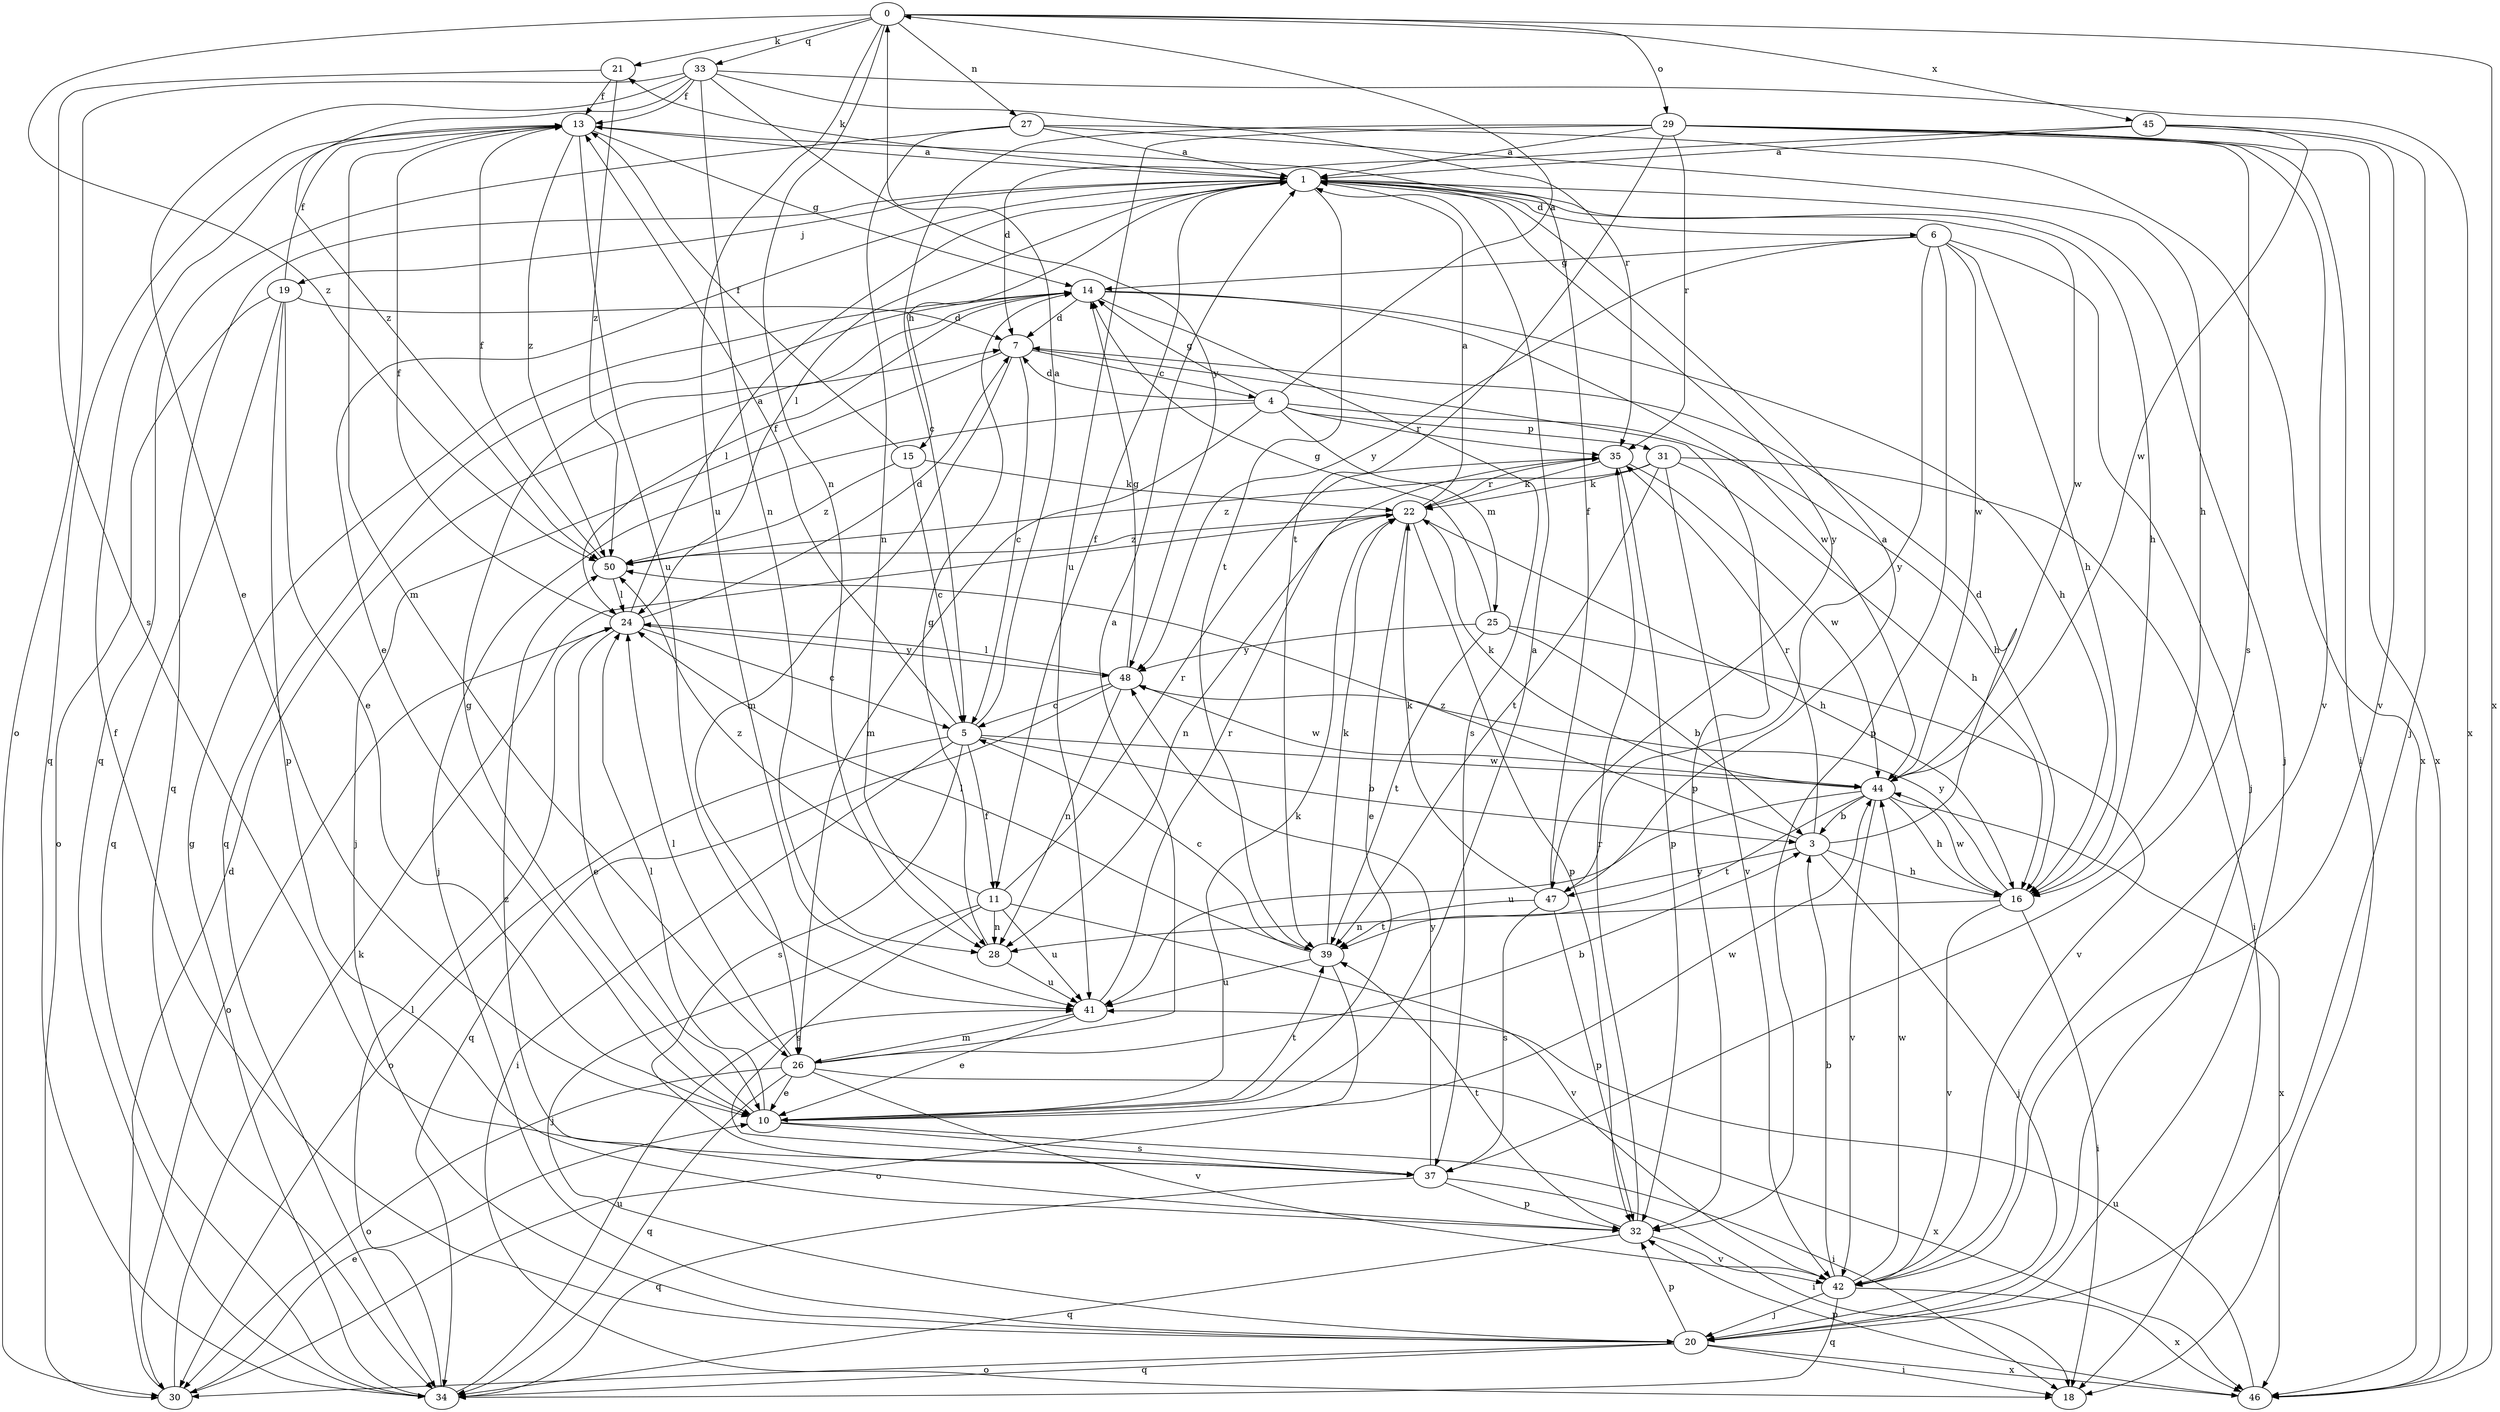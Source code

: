 strict digraph  {
0;
1;
3;
4;
5;
6;
7;
10;
11;
13;
14;
15;
16;
18;
19;
20;
21;
22;
24;
25;
26;
27;
28;
29;
30;
31;
32;
33;
34;
35;
37;
39;
41;
42;
44;
45;
46;
47;
48;
50;
0 -> 21  [label=k];
0 -> 27  [label=n];
0 -> 28  [label=n];
0 -> 29  [label=o];
0 -> 33  [label=q];
0 -> 41  [label=u];
0 -> 45  [label=x];
0 -> 46  [label=x];
0 -> 50  [label=z];
1 -> 6  [label=d];
1 -> 10  [label=e];
1 -> 11  [label=f];
1 -> 15  [label=h];
1 -> 16  [label=h];
1 -> 19  [label=j];
1 -> 20  [label=j];
1 -> 21  [label=k];
1 -> 24  [label=l];
1 -> 34  [label=q];
1 -> 39  [label=t];
1 -> 44  [label=w];
1 -> 47  [label=y];
3 -> 7  [label=d];
3 -> 16  [label=h];
3 -> 20  [label=j];
3 -> 35  [label=r];
3 -> 47  [label=y];
3 -> 50  [label=z];
4 -> 0  [label=a];
4 -> 7  [label=d];
4 -> 14  [label=g];
4 -> 16  [label=h];
4 -> 20  [label=j];
4 -> 25  [label=m];
4 -> 26  [label=m];
4 -> 31  [label=p];
4 -> 35  [label=r];
5 -> 0  [label=a];
5 -> 3  [label=b];
5 -> 11  [label=f];
5 -> 13  [label=f];
5 -> 18  [label=i];
5 -> 30  [label=o];
5 -> 37  [label=s];
5 -> 44  [label=w];
6 -> 14  [label=g];
6 -> 16  [label=h];
6 -> 20  [label=j];
6 -> 32  [label=p];
6 -> 44  [label=w];
6 -> 47  [label=y];
6 -> 48  [label=y];
7 -> 4  [label=c];
7 -> 5  [label=c];
7 -> 20  [label=j];
7 -> 26  [label=m];
7 -> 32  [label=p];
10 -> 1  [label=a];
10 -> 14  [label=g];
10 -> 18  [label=i];
10 -> 22  [label=k];
10 -> 24  [label=l];
10 -> 37  [label=s];
10 -> 39  [label=t];
10 -> 44  [label=w];
11 -> 20  [label=j];
11 -> 28  [label=n];
11 -> 35  [label=r];
11 -> 37  [label=s];
11 -> 41  [label=u];
11 -> 42  [label=v];
11 -> 50  [label=z];
13 -> 1  [label=a];
13 -> 14  [label=g];
13 -> 26  [label=m];
13 -> 34  [label=q];
13 -> 41  [label=u];
13 -> 50  [label=z];
14 -> 7  [label=d];
14 -> 16  [label=h];
14 -> 24  [label=l];
14 -> 34  [label=q];
14 -> 37  [label=s];
14 -> 44  [label=w];
15 -> 5  [label=c];
15 -> 13  [label=f];
15 -> 22  [label=k];
15 -> 50  [label=z];
16 -> 18  [label=i];
16 -> 28  [label=n];
16 -> 42  [label=v];
16 -> 44  [label=w];
16 -> 48  [label=y];
19 -> 7  [label=d];
19 -> 10  [label=e];
19 -> 13  [label=f];
19 -> 30  [label=o];
19 -> 32  [label=p];
19 -> 34  [label=q];
20 -> 13  [label=f];
20 -> 18  [label=i];
20 -> 30  [label=o];
20 -> 32  [label=p];
20 -> 34  [label=q];
20 -> 46  [label=x];
21 -> 13  [label=f];
21 -> 37  [label=s];
21 -> 50  [label=z];
22 -> 1  [label=a];
22 -> 10  [label=e];
22 -> 16  [label=h];
22 -> 28  [label=n];
22 -> 32  [label=p];
22 -> 35  [label=r];
22 -> 50  [label=z];
24 -> 1  [label=a];
24 -> 5  [label=c];
24 -> 7  [label=d];
24 -> 10  [label=e];
24 -> 13  [label=f];
24 -> 30  [label=o];
24 -> 48  [label=y];
25 -> 3  [label=b];
25 -> 14  [label=g];
25 -> 39  [label=t];
25 -> 42  [label=v];
25 -> 48  [label=y];
26 -> 1  [label=a];
26 -> 3  [label=b];
26 -> 10  [label=e];
26 -> 24  [label=l];
26 -> 30  [label=o];
26 -> 34  [label=q];
26 -> 42  [label=v];
26 -> 46  [label=x];
27 -> 1  [label=a];
27 -> 16  [label=h];
27 -> 28  [label=n];
27 -> 34  [label=q];
27 -> 46  [label=x];
28 -> 14  [label=g];
28 -> 41  [label=u];
29 -> 1  [label=a];
29 -> 5  [label=c];
29 -> 18  [label=i];
29 -> 35  [label=r];
29 -> 37  [label=s];
29 -> 39  [label=t];
29 -> 41  [label=u];
29 -> 42  [label=v];
29 -> 46  [label=x];
30 -> 7  [label=d];
30 -> 10  [label=e];
30 -> 22  [label=k];
31 -> 16  [label=h];
31 -> 18  [label=i];
31 -> 22  [label=k];
31 -> 39  [label=t];
31 -> 42  [label=v];
31 -> 50  [label=z];
32 -> 34  [label=q];
32 -> 35  [label=r];
32 -> 39  [label=t];
32 -> 42  [label=v];
32 -> 50  [label=z];
33 -> 10  [label=e];
33 -> 13  [label=f];
33 -> 28  [label=n];
33 -> 30  [label=o];
33 -> 35  [label=r];
33 -> 46  [label=x];
33 -> 48  [label=y];
33 -> 50  [label=z];
34 -> 14  [label=g];
34 -> 24  [label=l];
34 -> 41  [label=u];
35 -> 22  [label=k];
35 -> 32  [label=p];
35 -> 44  [label=w];
37 -> 18  [label=i];
37 -> 32  [label=p];
37 -> 34  [label=q];
37 -> 48  [label=y];
39 -> 5  [label=c];
39 -> 22  [label=k];
39 -> 24  [label=l];
39 -> 30  [label=o];
39 -> 41  [label=u];
41 -> 10  [label=e];
41 -> 26  [label=m];
41 -> 35  [label=r];
42 -> 3  [label=b];
42 -> 20  [label=j];
42 -> 34  [label=q];
42 -> 44  [label=w];
42 -> 46  [label=x];
44 -> 3  [label=b];
44 -> 16  [label=h];
44 -> 22  [label=k];
44 -> 39  [label=t];
44 -> 41  [label=u];
44 -> 42  [label=v];
44 -> 46  [label=x];
45 -> 1  [label=a];
45 -> 7  [label=d];
45 -> 20  [label=j];
45 -> 42  [label=v];
45 -> 44  [label=w];
46 -> 32  [label=p];
46 -> 41  [label=u];
47 -> 1  [label=a];
47 -> 13  [label=f];
47 -> 22  [label=k];
47 -> 32  [label=p];
47 -> 37  [label=s];
47 -> 39  [label=t];
48 -> 5  [label=c];
48 -> 14  [label=g];
48 -> 24  [label=l];
48 -> 28  [label=n];
48 -> 34  [label=q];
48 -> 44  [label=w];
50 -> 13  [label=f];
50 -> 24  [label=l];
}
